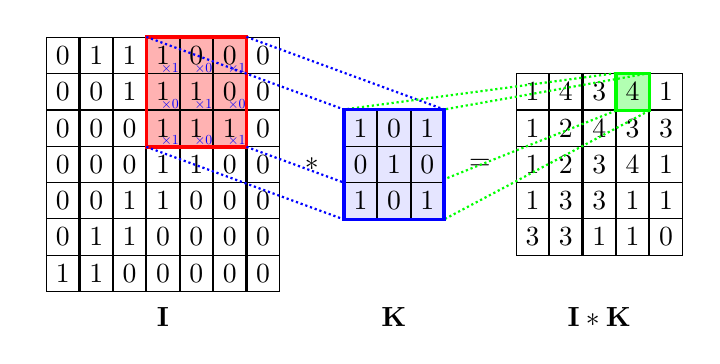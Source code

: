 \usetikzlibrary{matrix, positioning}
\begin{tikzpicture}

	\matrix (mtr) [matrix of nodes,row sep=-\pgflinewidth, nodes={draw}]
	{
		0 & 1 & 1 & |[fill=red!30]| 1 & |[fill=red!30]| 0 & |[fill=red!30]| 0 & 0\\
		0 & 0 & 1 & |[fill=red!30]| 1 & |[fill=red!30]| 1 & |[fill=red!30]| 0 & 0\\
		0 & 0 & 0 & |[fill=red!30]| 1 & |[fill=red!30]| 1 & |[fill=red!30]| 1 & 0\\
		0 & 0 & 0 & 1 & 1 & 0 & 0\\
		0 & 0 & 1 & 1 & 0 & 0 & 0\\
		0 & 1 & 1 & 0 & 0 & 0 & 0\\
		1 & 1 & 0 & 0 & 0 & 0 & 0\\
	};

	\draw[very thick, red] (mtr-1-4.north west) rectangle (mtr-3-6.south east);

	\node [below= of mtr-5-4.south] (lm) {$\bf I$};

	\node[right = 0.2em of mtr] (str) {$*$};

	\matrix (K) [right=0.2em of str,matrix of nodes,row sep=-\pgflinewidth, nodes={draw, fill=blue!30}]
	{
		1 & 0 & 1 \\
		0 & 1 & 0 \\
		1 & 0 & 1 \\
	};
	\node [below = of K-3-2.south] (lk) {$\bf K$};

	\node [right = 0.2em of K] (eq) {$=$};

	\matrix (ret) [right=0.2em of eq,matrix of nodes,row sep=-\pgflinewidth, nodes={draw}]
	{
		1 & 4 & 3 & |[fill=green!30]| 4 & 1\\
		1 & 2 & 4 & 3 & 3\\
		1 & 2 & 3 & 4 & 1\\
		1 & 3 & 3 & 1 & 1\\
		3 & 3 & 1 & 1 & 0\\
	};
	\node [below = of ret-4-3.south] (lim) {${\bf I} * {\bf K}$};

	\draw[very thick, green] (ret-1-4.north west) rectangle (ret-1-4.south east);

	\draw[densely dotted, blue, thick] (mtr-1-4.north west) -- (K-1-1.north west);
	\draw[densely dotted, blue, thick] (mtr-3-4.south west) -- (K-3-1.south west);
	\draw[densely dotted, blue, thick] (mtr-1-6.north east) -- (K-1-3.north east);
	\draw[densely dotted, blue, thick] (mtr-3-6.south east) -- (K-3-3.south east);

	\draw[densely dotted, green, thick] (ret-1-4.north west) -- (K-1-1.north west);
	\draw[densely dotted, green, thick] (ret-1-4.south west) -- (K-3-1.south west);
	\draw[densely dotted, green, thick] (ret-1-4.north east) -- (K-1-3.north east);
	\draw[densely dotted, green, thick] (ret-1-4.south east) -- (K-3-3.south east);

	\matrix (K) [right=0.2em of str,matrix of nodes,row sep=-\pgflinewidth, nodes={draw, fill=blue!10}]
	{
		1 & 0 & 1 \\
		0 & 1 & 0 \\
		1 & 0 & 1 \\
	};

	\draw[very thick, blue] (K-1-1.north west) rectangle (K-3-3.south east);

	\node[anchor=south east, inner sep=0.01em, blue] at (mtr-1-4.south east) (xx) {\scalebox{.5}{$\times 1$}};
	\node[anchor=south east, inner sep=0.01em, blue] at (mtr-1-5.south east) (xx) {\scalebox{.5}{$\times 0$}};
	\node[anchor=south east, inner sep=0.01em, blue] at (mtr-1-6.south east) (xx) {\scalebox{.5}{$\times 1$}};
	\node[anchor=south east, inner sep=0.01em, blue] at (mtr-2-4.south east) (xx) {\scalebox{.5}{$\times 0$}};
	\node[anchor=south east, inner sep=0.01em, blue] at (mtr-2-5.south east) (xx) {\scalebox{.5}{$\times 1$}};
	\node[anchor=south east, inner sep=0.01em, blue] at (mtr-2-6.south east) (xx) {\scalebox{.5}{$\times 0$}};
	\node[anchor=south east, inner sep=0.01em, blue] at (mtr-3-4.south east) (xx) {\scalebox{.5}{$\times 1$}};
	\node[anchor=south east, inner sep=0.01em, blue] at (mtr-3-5.south east) (xx) {\scalebox{.5}{$\times 0$}};
	\node[anchor=south east, inner sep=0.01em, blue] at (mtr-3-6.south east) (xx) {\scalebox{.5}{$\times 1$}};

\end{tikzpicture}